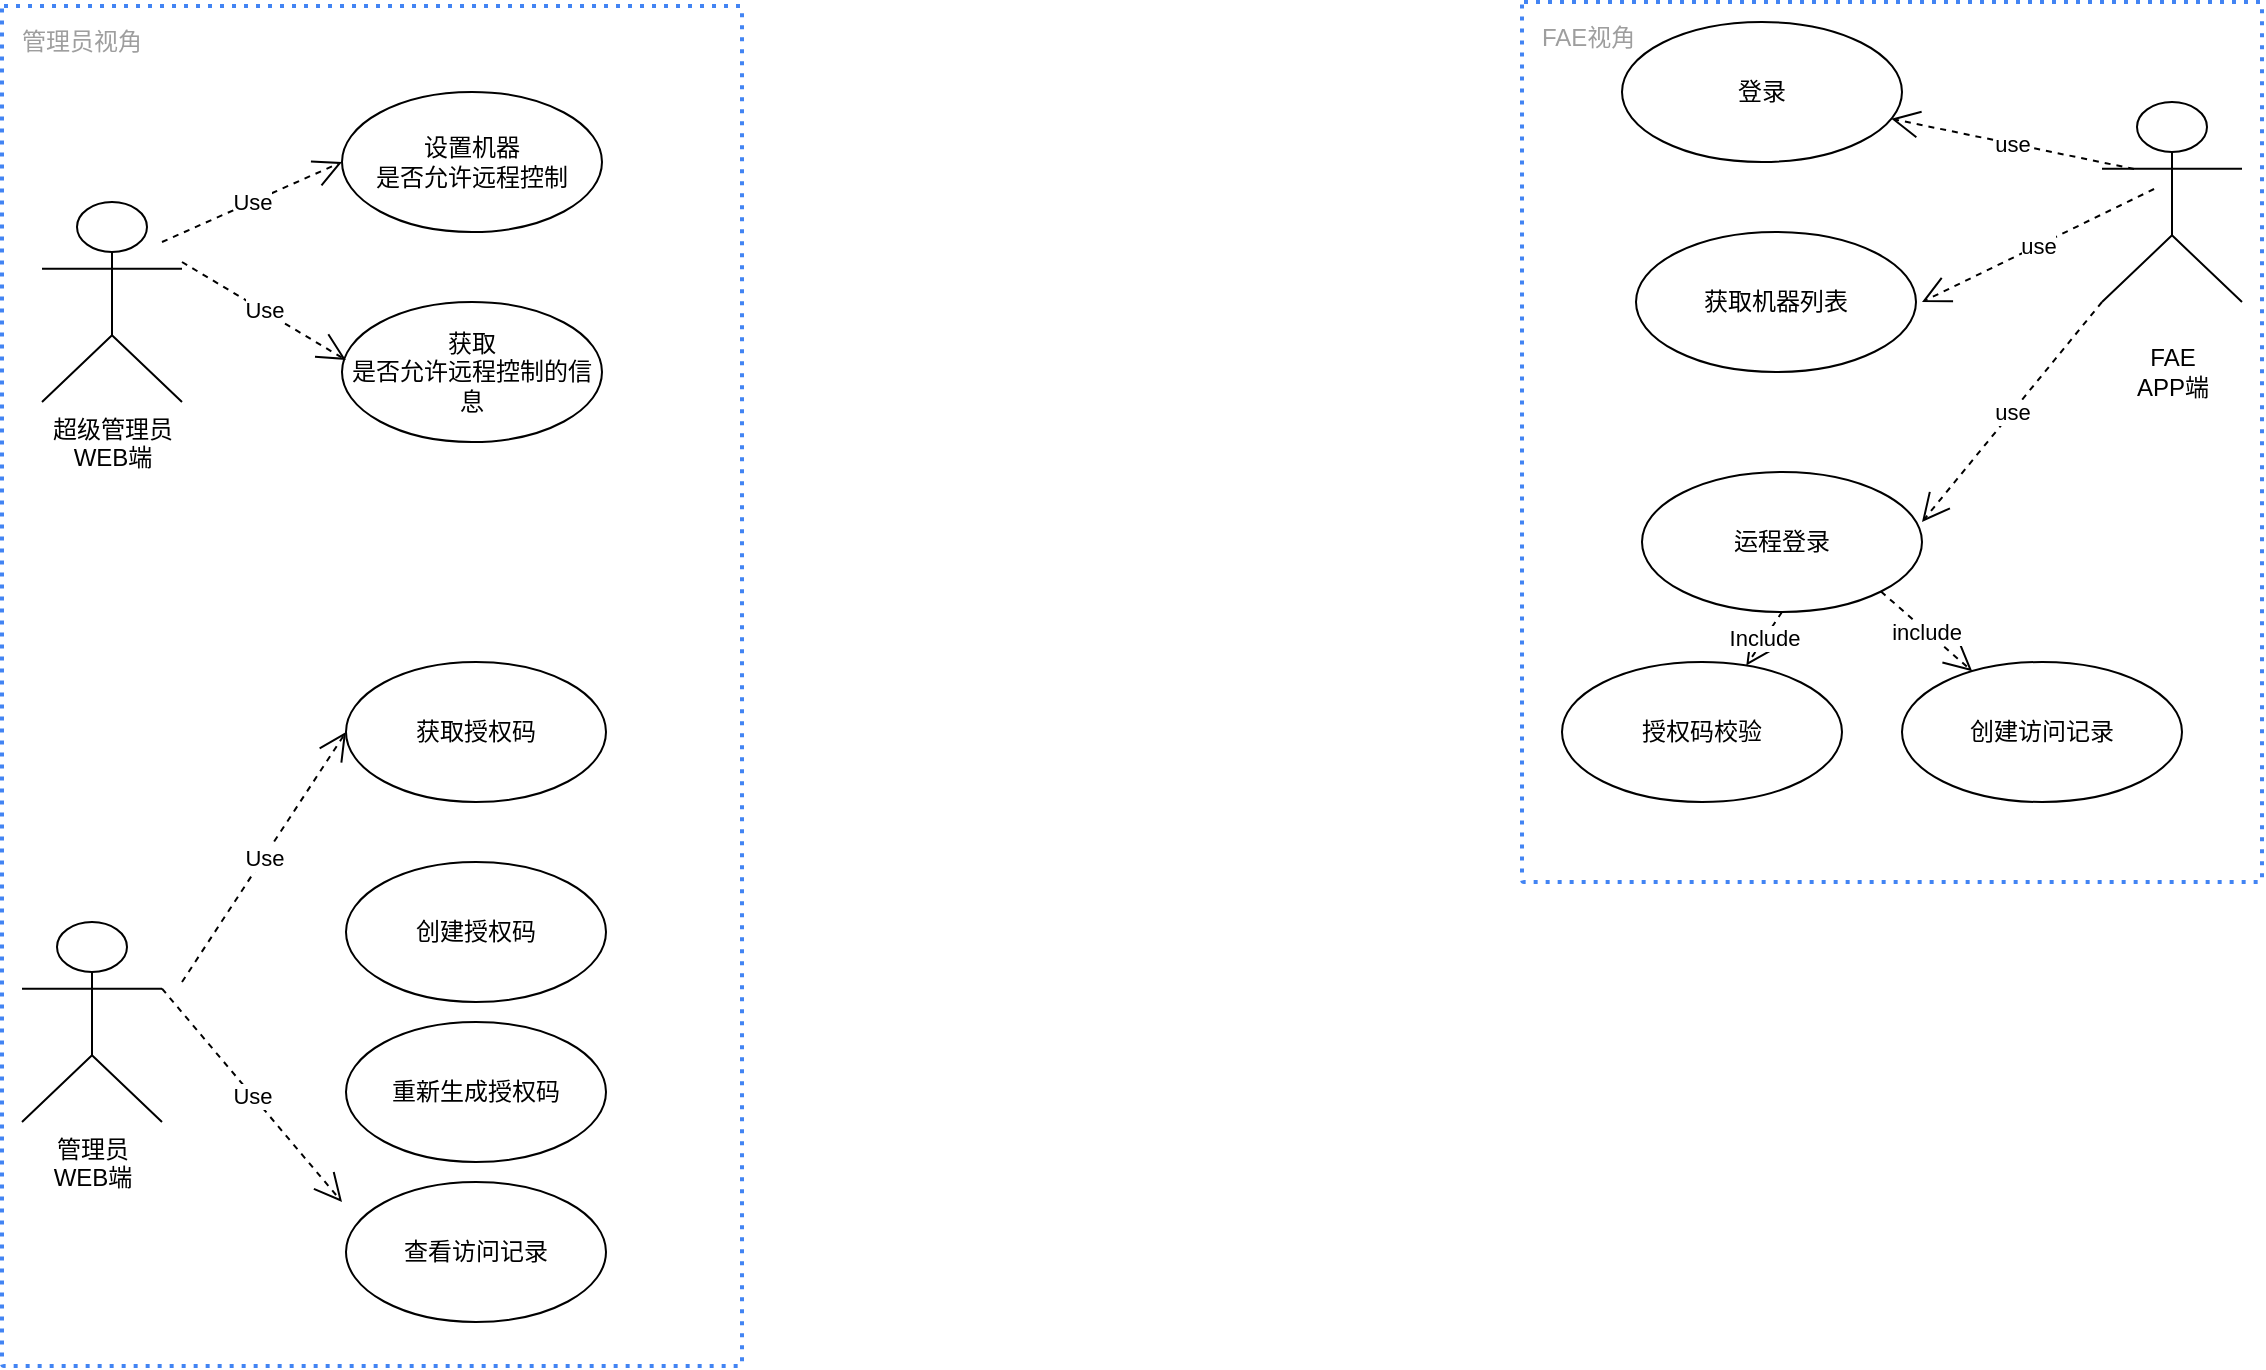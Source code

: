 <mxfile version="20.2.3" type="github">
  <diagram id="p5NBLqzSTFIIDADKYXvf" name="Page-1">
    <mxGraphModel dx="2060" dy="1194" grid="1" gridSize="10" guides="1" tooltips="1" connect="1" arrows="1" fold="1" page="1" pageScale="1" pageWidth="827" pageHeight="1169" math="0" shadow="0">
      <root>
        <mxCell id="0" />
        <mxCell id="1" parent="0" />
        <mxCell id="c_KQ88vrfiKcJWEWSUFT-17" value="FAE视角" style="rounded=1;absoluteArcSize=1;arcSize=2;html=1;strokeColor=none;gradientColor=none;shadow=0;dashed=1;strokeColor=#4284F3;fontSize=12;fontColor=#9E9E9E;align=left;verticalAlign=top;spacing=10;spacingTop=-4;fillColor=none;dashPattern=1 2;strokeWidth=2;" parent="1" vertex="1">
          <mxGeometry x="770" y="350" width="370" height="440" as="geometry" />
        </mxCell>
        <mxCell id="c_KQ88vrfiKcJWEWSUFT-16" value="管理员视角" style="rounded=1;absoluteArcSize=1;arcSize=2;html=1;strokeColor=none;gradientColor=none;shadow=0;dashed=1;strokeColor=#4284F3;fontSize=12;fontColor=#9E9E9E;align=left;verticalAlign=top;spacing=10;spacingTop=-4;fillColor=none;dashPattern=1 2;strokeWidth=2;" parent="1" vertex="1">
          <mxGeometry x="10" y="352" width="370" height="680" as="geometry" />
        </mxCell>
        <mxCell id="-CZ4SJs_n75rVengpm8A-2" value="超级管理员&lt;br&gt;WEB端" style="shape=umlActor;verticalLabelPosition=bottom;verticalAlign=top;html=1;" parent="1" vertex="1">
          <mxGeometry x="30" y="450" width="70" height="100" as="geometry" />
        </mxCell>
        <mxCell id="-CZ4SJs_n75rVengpm8A-22" value="Use" style="endArrow=open;endSize=12;dashed=1;html=1;rounded=0;entryX=0;entryY=0.5;entryDx=0;entryDy=0;" parent="1" target="dl_aMtKgIvR_t_I3cdD3-12" edge="1">
          <mxGeometry width="160" relative="1" as="geometry">
            <mxPoint x="90" y="470" as="sourcePoint" />
            <mxPoint x="170" y="480" as="targetPoint" />
          </mxGeometry>
        </mxCell>
        <mxCell id="dl_aMtKgIvR_t_I3cdD3-2" value="登录" style="ellipse;whiteSpace=wrap;html=1;" parent="1" vertex="1">
          <mxGeometry x="820" y="360" width="140" height="70" as="geometry" />
        </mxCell>
        <mxCell id="dl_aMtKgIvR_t_I3cdD3-3" value="&lt;br&gt;FAE&lt;br&gt;APP端" style="shape=umlActor;verticalLabelPosition=bottom;verticalAlign=top;html=1;" parent="1" vertex="1">
          <mxGeometry x="1060" y="400" width="70" height="100" as="geometry" />
        </mxCell>
        <mxCell id="dl_aMtKgIvR_t_I3cdD3-4" value="获取机器列表" style="ellipse;whiteSpace=wrap;html=1;" parent="1" vertex="1">
          <mxGeometry x="827" y="465" width="140" height="70" as="geometry" />
        </mxCell>
        <mxCell id="dl_aMtKgIvR_t_I3cdD3-6" value="use" style="endArrow=open;endSize=12;dashed=1;html=1;rounded=0;exitX=0.229;exitY=0.335;exitDx=0;exitDy=0;exitPerimeter=0;" parent="1" source="dl_aMtKgIvR_t_I3cdD3-3" target="dl_aMtKgIvR_t_I3cdD3-2" edge="1">
          <mxGeometry width="160" relative="1" as="geometry">
            <mxPoint x="494" y="475" as="sourcePoint" />
            <mxPoint x="570" y="545" as="targetPoint" />
          </mxGeometry>
        </mxCell>
        <mxCell id="dl_aMtKgIvR_t_I3cdD3-7" value="use" style="endArrow=open;endSize=12;dashed=1;html=1;rounded=0;exitX=0.229;exitY=0.335;exitDx=0;exitDy=0;exitPerimeter=0;" parent="1" edge="1">
          <mxGeometry width="160" relative="1" as="geometry">
            <mxPoint x="1086.03" y="443.5" as="sourcePoint" />
            <mxPoint x="970" y="500" as="targetPoint" />
          </mxGeometry>
        </mxCell>
        <mxCell id="dl_aMtKgIvR_t_I3cdD3-8" value="运程登录" style="ellipse;whiteSpace=wrap;html=1;" parent="1" vertex="1">
          <mxGeometry x="830" y="585" width="140" height="70" as="geometry" />
        </mxCell>
        <mxCell id="dl_aMtKgIvR_t_I3cdD3-9" value="use" style="endArrow=open;endSize=12;dashed=1;html=1;rounded=0;exitX=0;exitY=1;exitDx=0;exitDy=0;exitPerimeter=0;entryX=1;entryY=0.357;entryDx=0;entryDy=0;entryPerimeter=0;" parent="1" source="dl_aMtKgIvR_t_I3cdD3-3" target="dl_aMtKgIvR_t_I3cdD3-8" edge="1">
          <mxGeometry width="160" relative="1" as="geometry">
            <mxPoint x="1096.03" y="453.5" as="sourcePoint" />
            <mxPoint x="980" y="510" as="targetPoint" />
          </mxGeometry>
        </mxCell>
        <mxCell id="dl_aMtKgIvR_t_I3cdD3-12" value="设置机器&lt;br&gt;是否允许远程控制" style="ellipse;whiteSpace=wrap;html=1;" parent="1" vertex="1">
          <mxGeometry x="180" y="395" width="130" height="70" as="geometry" />
        </mxCell>
        <mxCell id="dl_aMtKgIvR_t_I3cdD3-26" value="获取授权码" style="ellipse;whiteSpace=wrap;html=1;" parent="1" vertex="1">
          <mxGeometry x="182" y="680" width="130" height="70" as="geometry" />
        </mxCell>
        <mxCell id="dl_aMtKgIvR_t_I3cdD3-27" value="创建授权码" style="ellipse;whiteSpace=wrap;html=1;" parent="1" vertex="1">
          <mxGeometry x="182" y="780" width="130" height="70" as="geometry" />
        </mxCell>
        <mxCell id="dl_aMtKgIvR_t_I3cdD3-28" value="管理员&lt;br&gt;WEB端" style="shape=umlActor;verticalLabelPosition=bottom;verticalAlign=top;html=1;" parent="1" vertex="1">
          <mxGeometry x="20" y="810" width="70" height="100" as="geometry" />
        </mxCell>
        <mxCell id="dl_aMtKgIvR_t_I3cdD3-31" value="Use" style="endArrow=open;endSize=12;dashed=1;html=1;rounded=0;exitX=1;exitY=0.333;exitDx=0;exitDy=0;exitPerimeter=0;" parent="1" source="dl_aMtKgIvR_t_I3cdD3-28" edge="1">
          <mxGeometry width="160" relative="1" as="geometry">
            <mxPoint x="110" y="490" as="sourcePoint" />
            <mxPoint x="180" y="950" as="targetPoint" />
          </mxGeometry>
        </mxCell>
        <mxCell id="dl_aMtKgIvR_t_I3cdD3-32" value="Use" style="endArrow=open;endSize=12;dashed=1;html=1;rounded=0;entryX=0;entryY=0.5;entryDx=0;entryDy=0;" parent="1" target="dl_aMtKgIvR_t_I3cdD3-26" edge="1">
          <mxGeometry width="160" relative="1" as="geometry">
            <mxPoint x="100" y="840" as="sourcePoint" />
            <mxPoint x="180" y="730" as="targetPoint" />
          </mxGeometry>
        </mxCell>
        <mxCell id="dl_aMtKgIvR_t_I3cdD3-35" value="查看访问记录" style="ellipse;whiteSpace=wrap;html=1;" parent="1" vertex="1">
          <mxGeometry x="182" y="940" width="130" height="70" as="geometry" />
        </mxCell>
        <mxCell id="u5ac07LkDrB2IrY_NUR4-2" value="授权码校验" style="ellipse;whiteSpace=wrap;html=1;" parent="1" vertex="1">
          <mxGeometry x="790" y="680" width="140" height="70" as="geometry" />
        </mxCell>
        <mxCell id="u5ac07LkDrB2IrY_NUR4-3" value="创建访问记录" style="ellipse;whiteSpace=wrap;html=1;" parent="1" vertex="1">
          <mxGeometry x="960" y="680" width="140" height="70" as="geometry" />
        </mxCell>
        <mxCell id="u5ac07LkDrB2IrY_NUR4-7" value="Include" style="endArrow=open;endSize=12;dashed=1;html=1;rounded=0;exitX=0.5;exitY=1;exitDx=0;exitDy=0;" parent="1" source="dl_aMtKgIvR_t_I3cdD3-8" target="u5ac07LkDrB2IrY_NUR4-2" edge="1">
          <mxGeometry width="160" relative="1" as="geometry">
            <mxPoint x="1070" y="510" as="sourcePoint" />
            <mxPoint x="980" y="619.99" as="targetPoint" />
          </mxGeometry>
        </mxCell>
        <mxCell id="u5ac07LkDrB2IrY_NUR4-8" value="include" style="endArrow=open;endSize=12;dashed=1;html=1;rounded=0;exitX=1;exitY=1;exitDx=0;exitDy=0;" parent="1" source="dl_aMtKgIvR_t_I3cdD3-8" target="u5ac07LkDrB2IrY_NUR4-3" edge="1">
          <mxGeometry width="160" relative="1" as="geometry">
            <mxPoint x="1070" y="510" as="sourcePoint" />
            <mxPoint x="980" y="619.99" as="targetPoint" />
          </mxGeometry>
        </mxCell>
        <mxCell id="u5ac07LkDrB2IrY_NUR4-9" value="获取&lt;br&gt;是否允许远程控制的信息" style="ellipse;whiteSpace=wrap;html=1;" parent="1" vertex="1">
          <mxGeometry x="180" y="500" width="130" height="70" as="geometry" />
        </mxCell>
        <mxCell id="u5ac07LkDrB2IrY_NUR4-10" value="Use" style="endArrow=open;endSize=12;dashed=1;html=1;rounded=0;entryX=0.015;entryY=0.414;entryDx=0;entryDy=0;entryPerimeter=0;" parent="1" target="u5ac07LkDrB2IrY_NUR4-9" edge="1">
          <mxGeometry width="160" relative="1" as="geometry">
            <mxPoint x="100" y="480" as="sourcePoint" />
            <mxPoint x="190" y="440" as="targetPoint" />
          </mxGeometry>
        </mxCell>
        <mxCell id="QQ_-1_HuMl6PIvVB_lLN-1" value="重新生成授权码" style="ellipse;whiteSpace=wrap;html=1;" vertex="1" parent="1">
          <mxGeometry x="182" y="860" width="130" height="70" as="geometry" />
        </mxCell>
      </root>
    </mxGraphModel>
  </diagram>
</mxfile>
